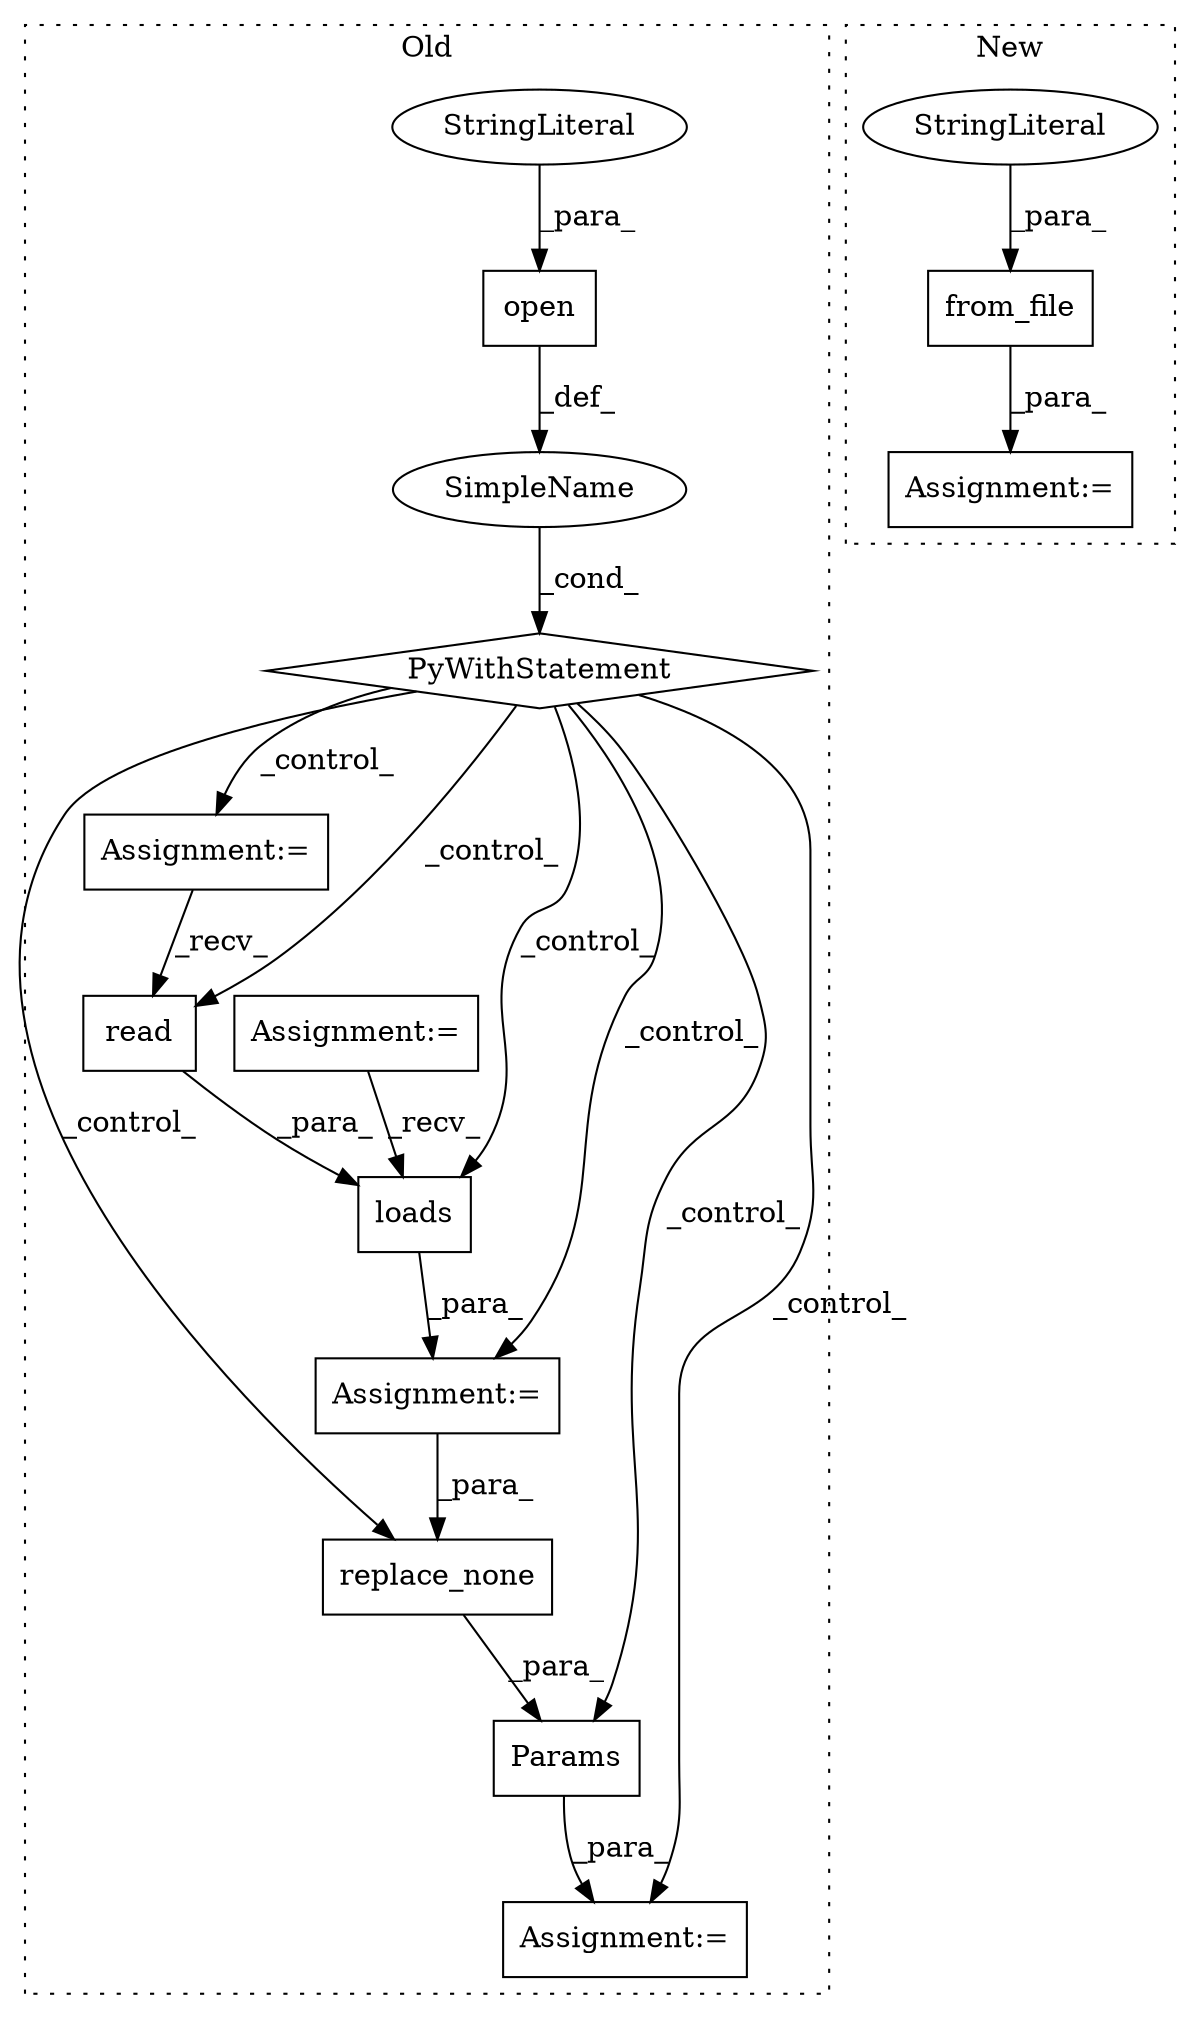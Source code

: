 digraph G {
subgraph cluster0 {
1 [label="Params" a="32" s="756,783" l="7,1" shape="box"];
5 [label="SimpleName" a="42" s="" l="" shape="ellipse"];
6 [label="read" a="32" s="728" l="6" shape="box"];
7 [label="PyWithStatement" a="104" s="628,682" l="10,2" shape="diamond"];
8 [label="loads" a="32" s="720,734" l="6,1" shape="box"];
9 [label="replace_none" a="32" s="763,782" l="13,1" shape="box"];
10 [label="Assignment:=" a="7" s="699" l="1" shape="box"];
11 [label="Assignment:=" a="7" s="345" l="4" shape="box"];
12 [label="Assignment:=" a="7" s="714" l="1" shape="box"];
13 [label="Assignment:=" a="7" s="755" l="1" shape="box"];
14 [label="open" a="32" s="638,681" l="5,1" shape="box"];
15 [label="StringLiteral" a="45" s="643" l="38" shape="ellipse"];
label = "Old";
style="dotted";
}
subgraph cluster1 {
2 [label="from_file" a="32" s="586,634" l="10,1" shape="box"];
3 [label="StringLiteral" a="45" s="596" l="38" shape="ellipse"];
4 [label="Assignment:=" a="7" s="578" l="1" shape="box"];
label = "New";
style="dotted";
}
1 -> 13 [label="_para_"];
2 -> 4 [label="_para_"];
3 -> 2 [label="_para_"];
5 -> 7 [label="_cond_"];
6 -> 8 [label="_para_"];
7 -> 6 [label="_control_"];
7 -> 12 [label="_control_"];
7 -> 10 [label="_control_"];
7 -> 8 [label="_control_"];
7 -> 13 [label="_control_"];
7 -> 1 [label="_control_"];
7 -> 9 [label="_control_"];
8 -> 12 [label="_para_"];
9 -> 1 [label="_para_"];
10 -> 6 [label="_recv_"];
11 -> 8 [label="_recv_"];
12 -> 9 [label="_para_"];
14 -> 5 [label="_def_"];
15 -> 14 [label="_para_"];
}